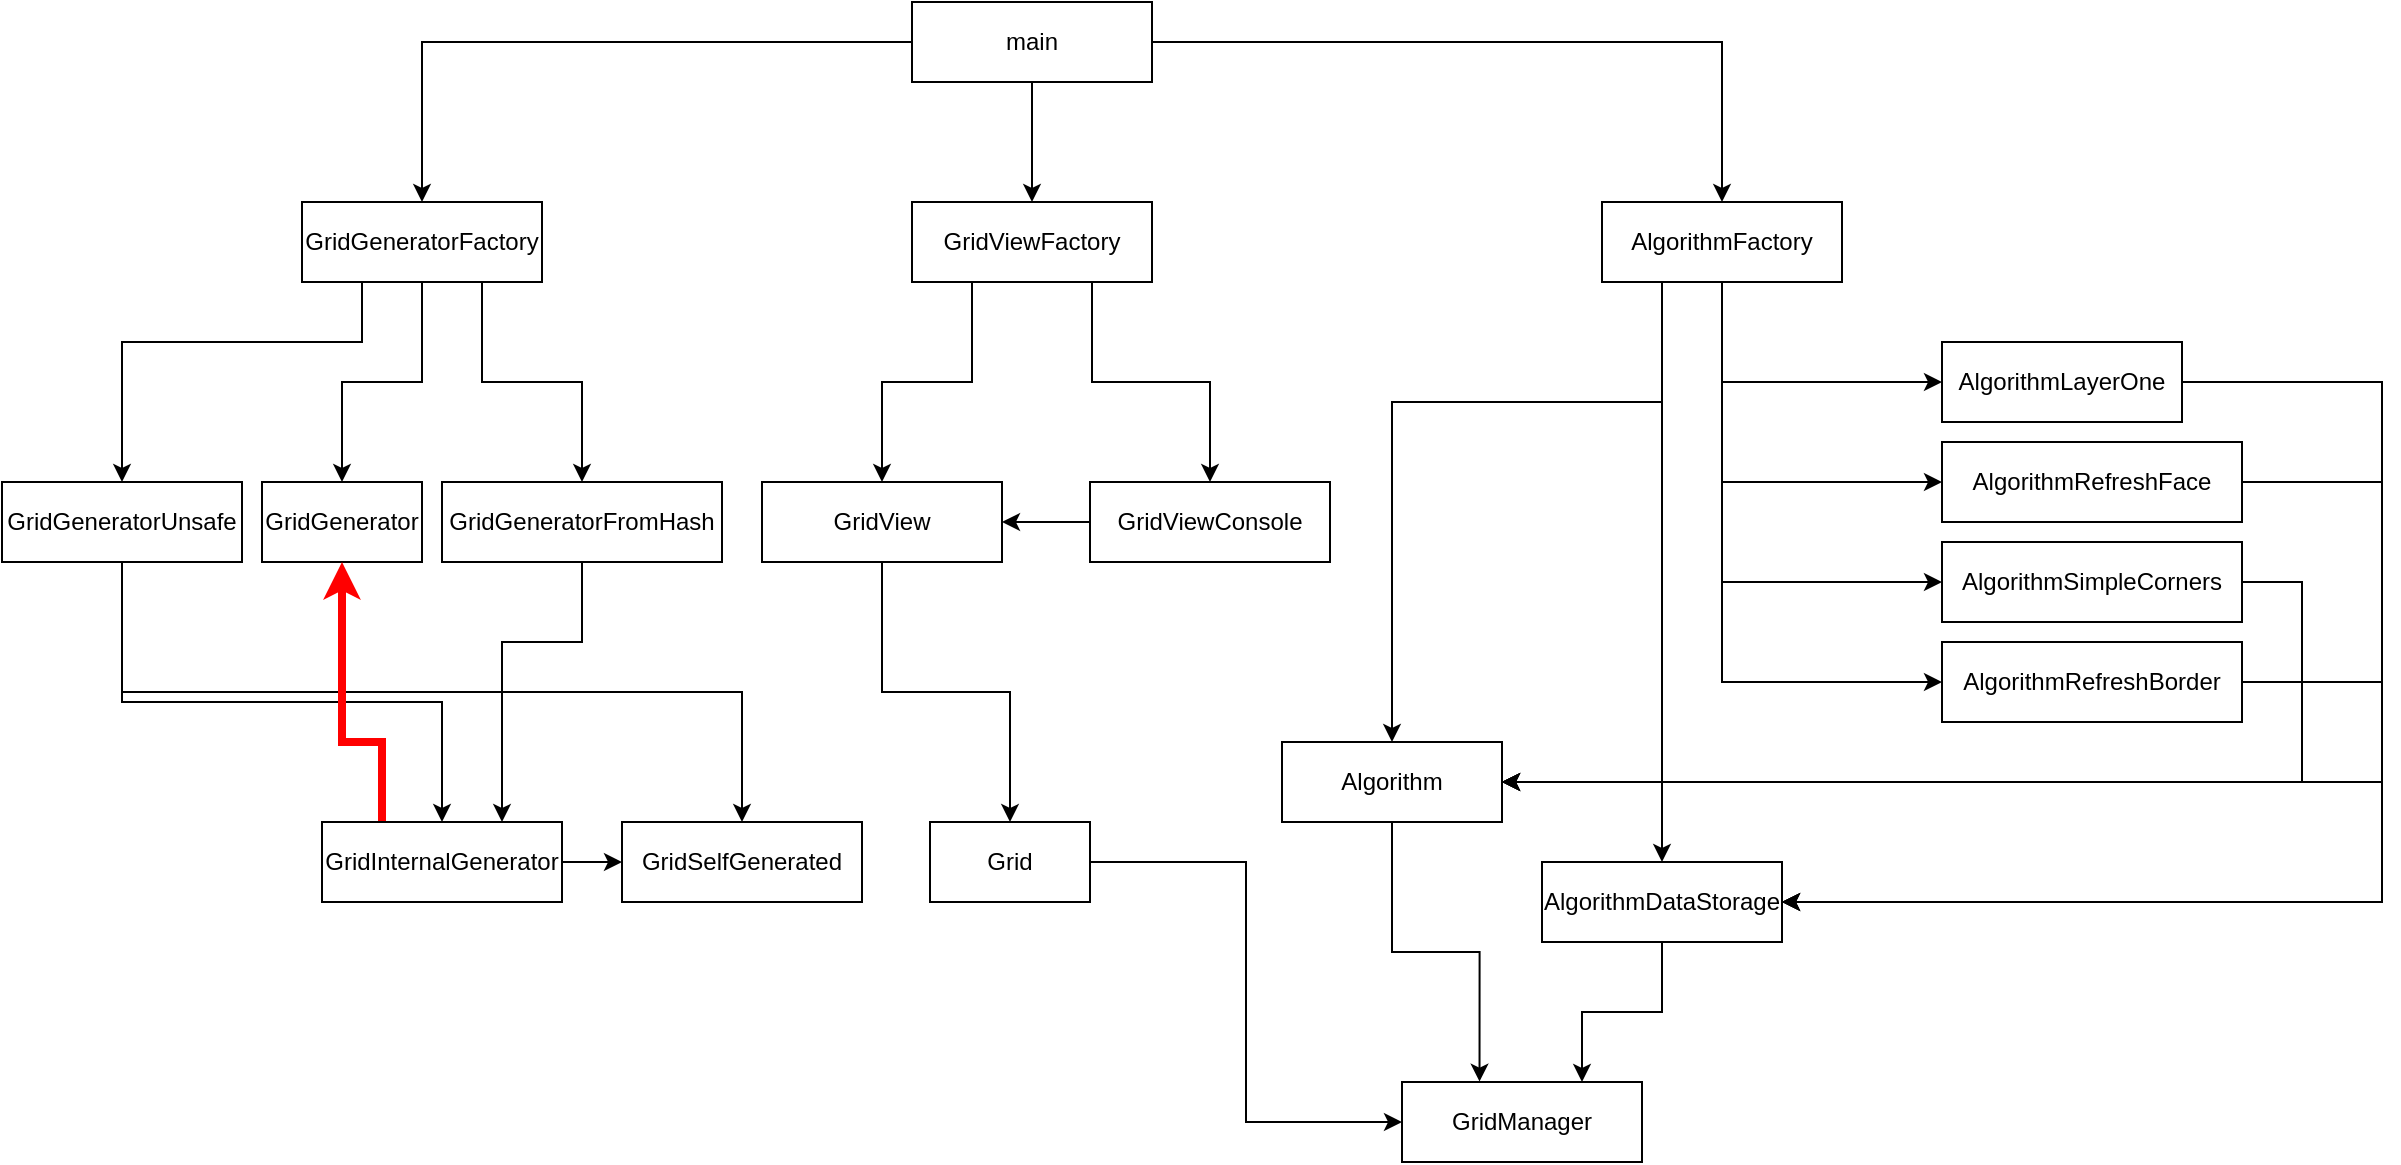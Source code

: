 <mxfile version="15.8.6" type="device"><diagram id="bd9Om3nFURy8n9ATCoI0" name="Page-1"><mxGraphModel dx="1985" dy="456" grid="1" gridSize="10" guides="1" tooltips="1" connect="1" arrows="1" fold="1" page="1" pageScale="1" pageWidth="827" pageHeight="1169" math="0" shadow="0"><root><mxCell id="0"/><mxCell id="1" parent="0"/><mxCell id="Pu6VhQQeznWWvhFujXO0-54" style="edgeStyle=orthogonalEdgeStyle;rounded=0;orthogonalLoop=1;jettySize=auto;html=1;entryX=0;entryY=0.5;entryDx=0;entryDy=0;" edge="1" parent="1" source="Pu6VhQQeznWWvhFujXO0-1" target="Pu6VhQQeznWWvhFujXO0-7"><mxGeometry relative="1" as="geometry"/></mxCell><mxCell id="Pu6VhQQeznWWvhFujXO0-1" value="Grid" style="rounded=0;whiteSpace=wrap;html=1;" vertex="1" parent="1"><mxGeometry x="334" y="430" width="80" height="40" as="geometry"/></mxCell><mxCell id="Pu6VhQQeznWWvhFujXO0-2" value="GridGenerator" style="rounded=0;whiteSpace=wrap;html=1;" vertex="1" parent="1"><mxGeometry y="260" width="80" height="40" as="geometry"/></mxCell><mxCell id="Pu6VhQQeznWWvhFujXO0-25" style="edgeStyle=orthogonalEdgeStyle;rounded=0;orthogonalLoop=1;jettySize=auto;html=1;entryX=0.5;entryY=0;entryDx=0;entryDy=0;" edge="1" parent="1" source="Pu6VhQQeznWWvhFujXO0-3" target="Pu6VhQQeznWWvhFujXO0-2"><mxGeometry relative="1" as="geometry"/></mxCell><mxCell id="Pu6VhQQeznWWvhFujXO0-26" style="edgeStyle=orthogonalEdgeStyle;rounded=0;orthogonalLoop=1;jettySize=auto;html=1;exitX=0.75;exitY=1;exitDx=0;exitDy=0;entryX=0.5;entryY=0;entryDx=0;entryDy=0;" edge="1" parent="1" source="Pu6VhQQeznWWvhFujXO0-3" target="Pu6VhQQeznWWvhFujXO0-4"><mxGeometry relative="1" as="geometry"/></mxCell><mxCell id="Pu6VhQQeznWWvhFujXO0-27" style="edgeStyle=orthogonalEdgeStyle;rounded=0;orthogonalLoop=1;jettySize=auto;html=1;exitX=0.25;exitY=1;exitDx=0;exitDy=0;entryX=0.5;entryY=0;entryDx=0;entryDy=0;" edge="1" parent="1" source="Pu6VhQQeznWWvhFujXO0-3" target="Pu6VhQQeznWWvhFujXO0-5"><mxGeometry relative="1" as="geometry"><Array as="points"><mxPoint x="50" y="190"/><mxPoint x="-70" y="190"/></Array></mxGeometry></mxCell><mxCell id="Pu6VhQQeznWWvhFujXO0-3" value="GridGeneratorFactory" style="rounded=0;whiteSpace=wrap;html=1;" vertex="1" parent="1"><mxGeometry x="20" y="120" width="120" height="40" as="geometry"/></mxCell><mxCell id="Pu6VhQQeznWWvhFujXO0-39" style="edgeStyle=orthogonalEdgeStyle;rounded=0;orthogonalLoop=1;jettySize=auto;html=1;entryX=0.75;entryY=0;entryDx=0;entryDy=0;" edge="1" parent="1" source="Pu6VhQQeznWWvhFujXO0-4" target="Pu6VhQQeznWWvhFujXO0-6"><mxGeometry relative="1" as="geometry"><Array as="points"><mxPoint x="160" y="340"/><mxPoint x="120" y="340"/></Array></mxGeometry></mxCell><mxCell id="Pu6VhQQeznWWvhFujXO0-4" value="GridGeneratorFromHash" style="rounded=0;whiteSpace=wrap;html=1;" vertex="1" parent="1"><mxGeometry x="90" y="260" width="140" height="40" as="geometry"/></mxCell><mxCell id="Pu6VhQQeznWWvhFujXO0-37" style="edgeStyle=orthogonalEdgeStyle;rounded=0;orthogonalLoop=1;jettySize=auto;html=1;entryX=0.5;entryY=0;entryDx=0;entryDy=0;" edge="1" parent="1" source="Pu6VhQQeznWWvhFujXO0-5" target="Pu6VhQQeznWWvhFujXO0-6"><mxGeometry relative="1" as="geometry"><Array as="points"><mxPoint x="-70" y="370"/><mxPoint x="90" y="370"/></Array></mxGeometry></mxCell><mxCell id="Pu6VhQQeznWWvhFujXO0-38" style="edgeStyle=orthogonalEdgeStyle;rounded=0;orthogonalLoop=1;jettySize=auto;html=1;exitX=0.5;exitY=1;exitDx=0;exitDy=0;entryX=0.5;entryY=0;entryDx=0;entryDy=0;" edge="1" parent="1" source="Pu6VhQQeznWWvhFujXO0-5" target="Pu6VhQQeznWWvhFujXO0-8"><mxGeometry relative="1" as="geometry"/></mxCell><mxCell id="Pu6VhQQeznWWvhFujXO0-5" value="GridGeneratorUnsafe" style="rounded=0;whiteSpace=wrap;html=1;" vertex="1" parent="1"><mxGeometry x="-130" y="260" width="120" height="40" as="geometry"/></mxCell><mxCell id="Pu6VhQQeznWWvhFujXO0-55" style="edgeStyle=orthogonalEdgeStyle;rounded=0;orthogonalLoop=1;jettySize=auto;html=1;entryX=0;entryY=0.5;entryDx=0;entryDy=0;" edge="1" parent="1" source="Pu6VhQQeznWWvhFujXO0-6" target="Pu6VhQQeznWWvhFujXO0-8"><mxGeometry relative="1" as="geometry"/></mxCell><mxCell id="Pu6VhQQeznWWvhFujXO0-56" style="edgeStyle=orthogonalEdgeStyle;rounded=0;orthogonalLoop=1;jettySize=auto;html=1;exitX=0.25;exitY=0;exitDx=0;exitDy=0;fillColor=#FF0000;strokeColor=#FF0000;strokeWidth=4;" edge="1" parent="1" source="Pu6VhQQeznWWvhFujXO0-6" target="Pu6VhQQeznWWvhFujXO0-2"><mxGeometry relative="1" as="geometry"><Array as="points"><mxPoint x="60" y="390"/><mxPoint x="40" y="390"/></Array></mxGeometry></mxCell><mxCell id="Pu6VhQQeznWWvhFujXO0-6" value="GridInternalGenerator" style="rounded=0;whiteSpace=wrap;html=1;" vertex="1" parent="1"><mxGeometry x="30" y="430" width="120" height="40" as="geometry"/></mxCell><mxCell id="Pu6VhQQeznWWvhFujXO0-7" value="GridManager" style="rounded=0;whiteSpace=wrap;html=1;" vertex="1" parent="1"><mxGeometry x="570" y="560" width="120" height="40" as="geometry"/></mxCell><mxCell id="Pu6VhQQeznWWvhFujXO0-8" value="GridSelfGenerated" style="rounded=0;whiteSpace=wrap;html=1;" vertex="1" parent="1"><mxGeometry x="180" y="430" width="120" height="40" as="geometry"/></mxCell><mxCell id="Pu6VhQQeznWWvhFujXO0-40" style="edgeStyle=orthogonalEdgeStyle;rounded=0;orthogonalLoop=1;jettySize=auto;html=1;entryX=0.5;entryY=0;entryDx=0;entryDy=0;" edge="1" parent="1" source="Pu6VhQQeznWWvhFujXO0-9" target="Pu6VhQQeznWWvhFujXO0-1"><mxGeometry relative="1" as="geometry"/></mxCell><mxCell id="Pu6VhQQeznWWvhFujXO0-9" value="GridView" style="rounded=0;whiteSpace=wrap;html=1;" vertex="1" parent="1"><mxGeometry x="250" y="260" width="120" height="40" as="geometry"/></mxCell><mxCell id="Pu6VhQQeznWWvhFujXO0-41" style="edgeStyle=orthogonalEdgeStyle;rounded=0;orthogonalLoop=1;jettySize=auto;html=1;exitX=0;exitY=0.5;exitDx=0;exitDy=0;entryX=1;entryY=0.5;entryDx=0;entryDy=0;" edge="1" parent="1" source="Pu6VhQQeznWWvhFujXO0-10" target="Pu6VhQQeznWWvhFujXO0-9"><mxGeometry relative="1" as="geometry"/></mxCell><mxCell id="Pu6VhQQeznWWvhFujXO0-10" value="GridViewConsole" style="rounded=0;whiteSpace=wrap;html=1;" vertex="1" parent="1"><mxGeometry x="414" y="260" width="120" height="40" as="geometry"/></mxCell><mxCell id="Pu6VhQQeznWWvhFujXO0-28" style="edgeStyle=orthogonalEdgeStyle;rounded=0;orthogonalLoop=1;jettySize=auto;html=1;exitX=0.25;exitY=1;exitDx=0;exitDy=0;entryX=0.5;entryY=0;entryDx=0;entryDy=0;" edge="1" parent="1" source="Pu6VhQQeznWWvhFujXO0-11" target="Pu6VhQQeznWWvhFujXO0-9"><mxGeometry relative="1" as="geometry"/></mxCell><mxCell id="Pu6VhQQeznWWvhFujXO0-29" style="edgeStyle=orthogonalEdgeStyle;rounded=0;orthogonalLoop=1;jettySize=auto;html=1;exitX=0.75;exitY=1;exitDx=0;exitDy=0;" edge="1" parent="1" source="Pu6VhQQeznWWvhFujXO0-11" target="Pu6VhQQeznWWvhFujXO0-10"><mxGeometry relative="1" as="geometry"/></mxCell><mxCell id="Pu6VhQQeznWWvhFujXO0-11" value="GridViewFactory&lt;br&gt;" style="rounded=0;whiteSpace=wrap;html=1;" vertex="1" parent="1"><mxGeometry x="325" y="120" width="120" height="40" as="geometry"/></mxCell><mxCell id="Pu6VhQQeznWWvhFujXO0-21" style="edgeStyle=orthogonalEdgeStyle;rounded=0;orthogonalLoop=1;jettySize=auto;html=1;entryX=0.5;entryY=0;entryDx=0;entryDy=0;" edge="1" parent="1" source="Pu6VhQQeznWWvhFujXO0-12" target="Pu6VhQQeznWWvhFujXO0-3"><mxGeometry relative="1" as="geometry"/></mxCell><mxCell id="Pu6VhQQeznWWvhFujXO0-22" style="edgeStyle=orthogonalEdgeStyle;rounded=0;orthogonalLoop=1;jettySize=auto;html=1;entryX=0.5;entryY=0;entryDx=0;entryDy=0;" edge="1" parent="1" source="Pu6VhQQeznWWvhFujXO0-12" target="Pu6VhQQeznWWvhFujXO0-11"><mxGeometry relative="1" as="geometry"/></mxCell><mxCell id="Pu6VhQQeznWWvhFujXO0-23" style="edgeStyle=orthogonalEdgeStyle;rounded=0;orthogonalLoop=1;jettySize=auto;html=1;" edge="1" parent="1" source="Pu6VhQQeznWWvhFujXO0-12" target="Pu6VhQQeznWWvhFujXO0-16"><mxGeometry relative="1" as="geometry"/></mxCell><mxCell id="Pu6VhQQeznWWvhFujXO0-12" value="main" style="rounded=0;whiteSpace=wrap;html=1;" vertex="1" parent="1"><mxGeometry x="325" y="20" width="120" height="40" as="geometry"/></mxCell><mxCell id="Pu6VhQQeznWWvhFujXO0-45" style="edgeStyle=orthogonalEdgeStyle;rounded=0;orthogonalLoop=1;jettySize=auto;html=1;entryX=0.323;entryY=-0.005;entryDx=0;entryDy=0;entryPerimeter=0;" edge="1" parent="1" source="Pu6VhQQeznWWvhFujXO0-14" target="Pu6VhQQeznWWvhFujXO0-7"><mxGeometry relative="1" as="geometry"/></mxCell><mxCell id="Pu6VhQQeznWWvhFujXO0-14" value="Algorithm" style="rounded=0;whiteSpace=wrap;html=1;" vertex="1" parent="1"><mxGeometry x="510" y="390" width="110" height="40" as="geometry"/></mxCell><mxCell id="Pu6VhQQeznWWvhFujXO0-46" style="edgeStyle=orthogonalEdgeStyle;rounded=0;orthogonalLoop=1;jettySize=auto;html=1;entryX=0.75;entryY=0;entryDx=0;entryDy=0;" edge="1" parent="1" source="Pu6VhQQeznWWvhFujXO0-15" target="Pu6VhQQeznWWvhFujXO0-7"><mxGeometry relative="1" as="geometry"/></mxCell><mxCell id="Pu6VhQQeznWWvhFujXO0-15" value="AlgorithmDataStorage" style="rounded=0;whiteSpace=wrap;html=1;" vertex="1" parent="1"><mxGeometry x="640" y="450" width="120" height="40" as="geometry"/></mxCell><mxCell id="Pu6VhQQeznWWvhFujXO0-30" style="edgeStyle=orthogonalEdgeStyle;rounded=0;orthogonalLoop=1;jettySize=auto;html=1;exitX=0.5;exitY=1;exitDx=0;exitDy=0;entryX=0;entryY=0.5;entryDx=0;entryDy=0;" edge="1" parent="1" source="Pu6VhQQeznWWvhFujXO0-16" target="Pu6VhQQeznWWvhFujXO0-18"><mxGeometry relative="1" as="geometry"/></mxCell><mxCell id="Pu6VhQQeznWWvhFujXO0-31" style="edgeStyle=orthogonalEdgeStyle;rounded=0;orthogonalLoop=1;jettySize=auto;html=1;exitX=0.5;exitY=1;exitDx=0;exitDy=0;entryX=0;entryY=0.5;entryDx=0;entryDy=0;" edge="1" parent="1" source="Pu6VhQQeznWWvhFujXO0-16" target="Pu6VhQQeznWWvhFujXO0-20"><mxGeometry relative="1" as="geometry"/></mxCell><mxCell id="Pu6VhQQeznWWvhFujXO0-32" style="edgeStyle=orthogonalEdgeStyle;rounded=0;orthogonalLoop=1;jettySize=auto;html=1;exitX=0.5;exitY=1;exitDx=0;exitDy=0;entryX=0;entryY=0.5;entryDx=0;entryDy=0;" edge="1" parent="1" source="Pu6VhQQeznWWvhFujXO0-16" target="Pu6VhQQeznWWvhFujXO0-19"><mxGeometry relative="1" as="geometry"/></mxCell><mxCell id="Pu6VhQQeznWWvhFujXO0-34" style="edgeStyle=orthogonalEdgeStyle;rounded=0;orthogonalLoop=1;jettySize=auto;html=1;exitX=0.5;exitY=1;exitDx=0;exitDy=0;entryX=0;entryY=0.5;entryDx=0;entryDy=0;" edge="1" parent="1" source="Pu6VhQQeznWWvhFujXO0-16" target="Pu6VhQQeznWWvhFujXO0-17"><mxGeometry relative="1" as="geometry"/></mxCell><mxCell id="Pu6VhQQeznWWvhFujXO0-43" style="edgeStyle=orthogonalEdgeStyle;rounded=0;orthogonalLoop=1;jettySize=auto;html=1;exitX=0.25;exitY=1;exitDx=0;exitDy=0;entryX=0.5;entryY=0;entryDx=0;entryDy=0;" edge="1" parent="1" source="Pu6VhQQeznWWvhFujXO0-16" target="Pu6VhQQeznWWvhFujXO0-14"><mxGeometry relative="1" as="geometry"><Array as="points"><mxPoint x="700" y="220"/><mxPoint x="565" y="220"/></Array></mxGeometry></mxCell><mxCell id="Pu6VhQQeznWWvhFujXO0-44" style="edgeStyle=orthogonalEdgeStyle;rounded=0;orthogonalLoop=1;jettySize=auto;html=1;exitX=0.25;exitY=1;exitDx=0;exitDy=0;" edge="1" parent="1" source="Pu6VhQQeznWWvhFujXO0-16" target="Pu6VhQQeznWWvhFujXO0-15"><mxGeometry relative="1" as="geometry"/></mxCell><mxCell id="Pu6VhQQeznWWvhFujXO0-16" value="AlgorithmFactory" style="rounded=0;whiteSpace=wrap;html=1;" vertex="1" parent="1"><mxGeometry x="670" y="120" width="120" height="40" as="geometry"/></mxCell><mxCell id="Pu6VhQQeznWWvhFujXO0-47" style="edgeStyle=orthogonalEdgeStyle;rounded=0;orthogonalLoop=1;jettySize=auto;html=1;entryX=1;entryY=0.5;entryDx=0;entryDy=0;" edge="1" parent="1" source="Pu6VhQQeznWWvhFujXO0-17" target="Pu6VhQQeznWWvhFujXO0-14"><mxGeometry relative="1" as="geometry"><Array as="points"><mxPoint x="1060" y="210"/><mxPoint x="1060" y="410"/></Array></mxGeometry></mxCell><mxCell id="Pu6VhQQeznWWvhFujXO0-48" style="edgeStyle=orthogonalEdgeStyle;rounded=0;orthogonalLoop=1;jettySize=auto;html=1;entryX=1;entryY=0.5;entryDx=0;entryDy=0;" edge="1" parent="1" source="Pu6VhQQeznWWvhFujXO0-17" target="Pu6VhQQeznWWvhFujXO0-15"><mxGeometry relative="1" as="geometry"><Array as="points"><mxPoint x="1060" y="210"/><mxPoint x="1060" y="470"/></Array></mxGeometry></mxCell><mxCell id="Pu6VhQQeznWWvhFujXO0-17" value="AlgorithmLayerOne" style="rounded=0;whiteSpace=wrap;html=1;" vertex="1" parent="1"><mxGeometry x="840" y="190" width="120" height="40" as="geometry"/></mxCell><mxCell id="Pu6VhQQeznWWvhFujXO0-49" style="edgeStyle=orthogonalEdgeStyle;rounded=0;orthogonalLoop=1;jettySize=auto;html=1;entryX=1;entryY=0.5;entryDx=0;entryDy=0;" edge="1" parent="1" source="Pu6VhQQeznWWvhFujXO0-18" target="Pu6VhQQeznWWvhFujXO0-14"><mxGeometry relative="1" as="geometry"><Array as="points"><mxPoint x="1060" y="360"/><mxPoint x="1060" y="410"/></Array></mxGeometry></mxCell><mxCell id="Pu6VhQQeznWWvhFujXO0-50" style="edgeStyle=orthogonalEdgeStyle;rounded=0;orthogonalLoop=1;jettySize=auto;html=1;entryX=1;entryY=0.5;entryDx=0;entryDy=0;" edge="1" parent="1" source="Pu6VhQQeznWWvhFujXO0-18" target="Pu6VhQQeznWWvhFujXO0-15"><mxGeometry relative="1" as="geometry"><Array as="points"><mxPoint x="1060" y="360"/><mxPoint x="1060" y="470"/></Array></mxGeometry></mxCell><mxCell id="Pu6VhQQeznWWvhFujXO0-18" value="AlgorithmRefreshBorder" style="rounded=0;whiteSpace=wrap;html=1;" vertex="1" parent="1"><mxGeometry x="840" y="340" width="150" height="40" as="geometry"/></mxCell><mxCell id="Pu6VhQQeznWWvhFujXO0-51" style="edgeStyle=orthogonalEdgeStyle;rounded=0;orthogonalLoop=1;jettySize=auto;html=1;entryX=1;entryY=0.5;entryDx=0;entryDy=0;" edge="1" parent="1" source="Pu6VhQQeznWWvhFujXO0-19" target="Pu6VhQQeznWWvhFujXO0-14"><mxGeometry relative="1" as="geometry"><Array as="points"><mxPoint x="1060" y="260"/><mxPoint x="1060" y="410"/></Array></mxGeometry></mxCell><mxCell id="Pu6VhQQeznWWvhFujXO0-52" style="edgeStyle=orthogonalEdgeStyle;rounded=0;orthogonalLoop=1;jettySize=auto;html=1;entryX=1;entryY=0.5;entryDx=0;entryDy=0;" edge="1" parent="1" source="Pu6VhQQeznWWvhFujXO0-19" target="Pu6VhQQeznWWvhFujXO0-15"><mxGeometry relative="1" as="geometry"><Array as="points"><mxPoint x="1060" y="260"/><mxPoint x="1060" y="470"/></Array></mxGeometry></mxCell><mxCell id="Pu6VhQQeznWWvhFujXO0-19" value="AlgorithmRefreshFace" style="rounded=0;whiteSpace=wrap;html=1;" vertex="1" parent="1"><mxGeometry x="840" y="240" width="150" height="40" as="geometry"/></mxCell><mxCell id="Pu6VhQQeznWWvhFujXO0-53" style="edgeStyle=orthogonalEdgeStyle;rounded=0;orthogonalLoop=1;jettySize=auto;html=1;entryX=1;entryY=0.5;entryDx=0;entryDy=0;" edge="1" parent="1" source="Pu6VhQQeznWWvhFujXO0-20" target="Pu6VhQQeznWWvhFujXO0-14"><mxGeometry relative="1" as="geometry"><Array as="points"><mxPoint x="1020" y="310"/><mxPoint x="1020" y="410"/></Array></mxGeometry></mxCell><mxCell id="Pu6VhQQeznWWvhFujXO0-20" value="AlgorithmSimpleCorners" style="rounded=0;whiteSpace=wrap;html=1;" vertex="1" parent="1"><mxGeometry x="840" y="290" width="150" height="40" as="geometry"/></mxCell></root></mxGraphModel></diagram></mxfile>
